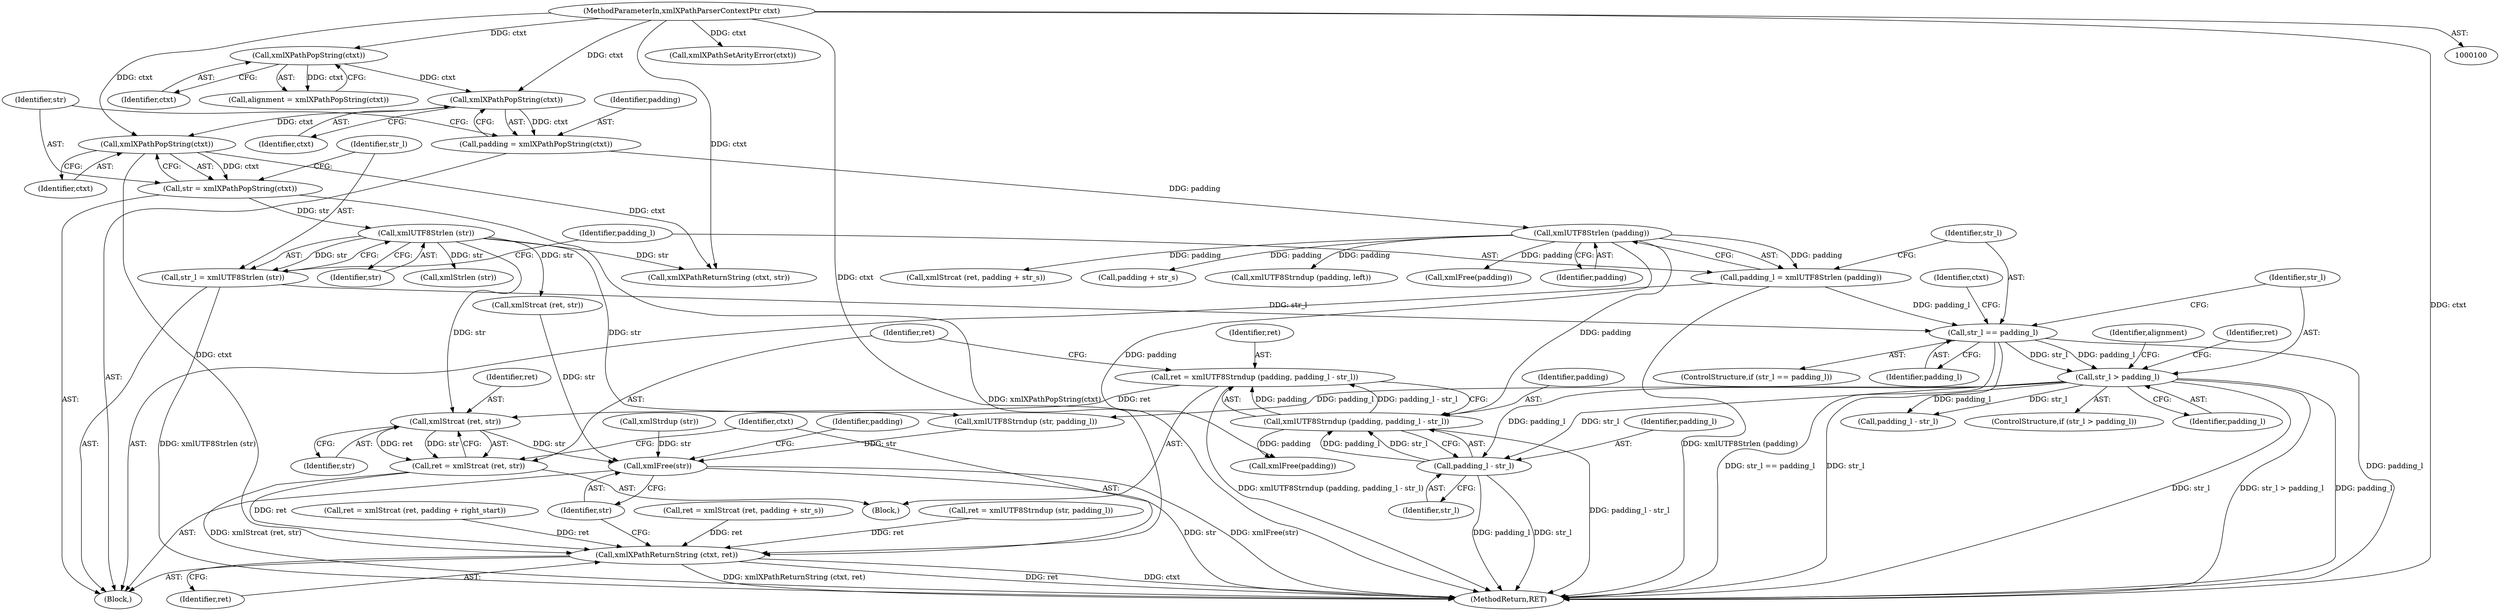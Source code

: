 digraph "0_Chrome_96dbafe288dbe2f0cc45fa3c39daf6d0c37acbab_8@integer" {
"1000182" [label="(Call,ret = xmlUTF8Strndup (padding, padding_l - str_l))"];
"1000184" [label="(Call,xmlUTF8Strndup (padding, padding_l - str_l))"];
"1000148" [label="(Call,xmlUTF8Strlen (padding))"];
"1000134" [label="(Call,padding = xmlXPathPopString(ctxt))"];
"1000136" [label="(Call,xmlXPathPopString(ctxt))"];
"1000128" [label="(Call,xmlXPathPopString(ctxt))"];
"1000101" [label="(MethodParameterIn,xmlXPathParserContextPtr ctxt)"];
"1000186" [label="(Call,padding_l - str_l)"];
"1000164" [label="(Call,str_l > padding_l)"];
"1000151" [label="(Call,str_l == padding_l)"];
"1000142" [label="(Call,str_l = xmlUTF8Strlen (str))"];
"1000144" [label="(Call,xmlUTF8Strlen (str))"];
"1000138" [label="(Call,str = xmlXPathPopString(ctxt))"];
"1000140" [label="(Call,xmlXPathPopString(ctxt))"];
"1000146" [label="(Call,padding_l = xmlUTF8Strlen (padding))"];
"1000191" [label="(Call,xmlStrcat (ret, str))"];
"1000189" [label="(Call,ret = xmlStrcat (ret, str))"];
"1000253" [label="(Call,xmlXPathReturnString (ctxt, ret))"];
"1000256" [label="(Call,xmlFree(str))"];
"1000129" [label="(Identifier,ctxt)"];
"1000189" [label="(Call,ret = xmlStrcat (ret, str))"];
"1000143" [label="(Identifier,str_l)"];
"1000136" [label="(Call,xmlXPathPopString(ctxt))"];
"1000191" [label="(Call,xmlStrcat (ret, str))"];
"1000186" [label="(Call,padding_l - str_l)"];
"1000163" [label="(ControlStructure,if (str_l > padding_l))"];
"1000150" [label="(ControlStructure,if (str_l == padding_l))"];
"1000169" [label="(Identifier,ret)"];
"1000164" [label="(Call,str_l > padding_l)"];
"1000152" [label="(Identifier,str_l)"];
"1000128" [label="(Call,xmlXPathPopString(ctxt))"];
"1000258" [label="(Call,xmlFree(padding))"];
"1000170" [label="(Call,xmlUTF8Strndup (str, padding_l))"];
"1000182" [label="(Call,ret = xmlUTF8Strndup (padding, padding_l - str_l))"];
"1000134" [label="(Call,padding = xmlXPathPopString(ctxt))"];
"1000119" [label="(Call,xmlXPathSetArityError(ctxt))"];
"1000166" [label="(Identifier,padding_l)"];
"1000156" [label="(Identifier,ctxt)"];
"1000126" [label="(Call,alignment = xmlXPathPopString(ctxt))"];
"1000187" [label="(Identifier,padding_l)"];
"1000142" [label="(Call,str_l = xmlUTF8Strlen (str))"];
"1000153" [label="(Identifier,padding_l)"];
"1000165" [label="(Identifier,str_l)"];
"1000144" [label="(Call,xmlUTF8Strlen (str))"];
"1000228" [label="(Call,ret = xmlStrcat (ret, padding + right_start))"];
"1000206" [label="(Call,padding_l - str_l)"];
"1000192" [label="(Identifier,ret)"];
"1000250" [label="(Call,padding + str_s)"];
"1000218" [label="(Call,xmlStrcat (ret, str))"];
"1000141" [label="(Identifier,ctxt)"];
"1000135" [label="(Identifier,padding)"];
"1000188" [label="(Identifier,str_l)"];
"1000255" [label="(Identifier,ret)"];
"1000184" [label="(Call,xmlUTF8Strndup (padding, padding_l - str_l))"];
"1000254" [label="(Identifier,ctxt)"];
"1000148" [label="(Call,xmlUTF8Strlen (padding))"];
"1000183" [label="(Identifier,ret)"];
"1000137" [label="(Identifier,ctxt)"];
"1000155" [label="(Call,xmlXPathReturnString (ctxt, str))"];
"1000246" [label="(Call,ret = xmlStrcat (ret, padding + str_s))"];
"1000213" [label="(Call,xmlUTF8Strndup (padding, left))"];
"1000181" [label="(Block,)"];
"1000244" [label="(Call,xmlStrdup (str))"];
"1000190" [label="(Identifier,ret)"];
"1000140" [label="(Call,xmlXPathPopString(ctxt))"];
"1000158" [label="(Call,xmlFree(padding))"];
"1000168" [label="(Call,ret = xmlUTF8Strndup (str, padding_l))"];
"1000185" [label="(Identifier,padding)"];
"1000101" [label="(MethodParameterIn,xmlXPathParserContextPtr ctxt)"];
"1000253" [label="(Call,xmlXPathReturnString (ctxt, ret))"];
"1000138" [label="(Call,str = xmlXPathPopString(ctxt))"];
"1000146" [label="(Call,padding_l = xmlUTF8Strlen (padding))"];
"1000103" [label="(Block,)"];
"1000257" [label="(Identifier,str)"];
"1000149" [label="(Identifier,padding)"];
"1000256" [label="(Call,xmlFree(str))"];
"1000259" [label="(Identifier,padding)"];
"1000193" [label="(Identifier,str)"];
"1000262" [label="(MethodReturn,RET)"];
"1000151" [label="(Call,str_l == padding_l)"];
"1000139" [label="(Identifier,str)"];
"1000147" [label="(Identifier,padding_l)"];
"1000177" [label="(Identifier,alignment)"];
"1000248" [label="(Call,xmlStrcat (ret, padding + str_s))"];
"1000240" [label="(Call,xmlStrlen (str))"];
"1000145" [label="(Identifier,str)"];
"1000182" -> "1000181"  [label="AST: "];
"1000182" -> "1000184"  [label="CFG: "];
"1000183" -> "1000182"  [label="AST: "];
"1000184" -> "1000182"  [label="AST: "];
"1000190" -> "1000182"  [label="CFG: "];
"1000182" -> "1000262"  [label="DDG: xmlUTF8Strndup (padding, padding_l - str_l)"];
"1000184" -> "1000182"  [label="DDG: padding"];
"1000184" -> "1000182"  [label="DDG: padding_l - str_l"];
"1000182" -> "1000191"  [label="DDG: ret"];
"1000184" -> "1000186"  [label="CFG: "];
"1000185" -> "1000184"  [label="AST: "];
"1000186" -> "1000184"  [label="AST: "];
"1000184" -> "1000262"  [label="DDG: padding_l - str_l"];
"1000148" -> "1000184"  [label="DDG: padding"];
"1000186" -> "1000184"  [label="DDG: padding_l"];
"1000186" -> "1000184"  [label="DDG: str_l"];
"1000184" -> "1000258"  [label="DDG: padding"];
"1000148" -> "1000146"  [label="AST: "];
"1000148" -> "1000149"  [label="CFG: "];
"1000149" -> "1000148"  [label="AST: "];
"1000146" -> "1000148"  [label="CFG: "];
"1000148" -> "1000146"  [label="DDG: padding"];
"1000134" -> "1000148"  [label="DDG: padding"];
"1000148" -> "1000158"  [label="DDG: padding"];
"1000148" -> "1000213"  [label="DDG: padding"];
"1000148" -> "1000248"  [label="DDG: padding"];
"1000148" -> "1000250"  [label="DDG: padding"];
"1000148" -> "1000258"  [label="DDG: padding"];
"1000134" -> "1000103"  [label="AST: "];
"1000134" -> "1000136"  [label="CFG: "];
"1000135" -> "1000134"  [label="AST: "];
"1000136" -> "1000134"  [label="AST: "];
"1000139" -> "1000134"  [label="CFG: "];
"1000136" -> "1000134"  [label="DDG: ctxt"];
"1000136" -> "1000137"  [label="CFG: "];
"1000137" -> "1000136"  [label="AST: "];
"1000128" -> "1000136"  [label="DDG: ctxt"];
"1000101" -> "1000136"  [label="DDG: ctxt"];
"1000136" -> "1000140"  [label="DDG: ctxt"];
"1000128" -> "1000126"  [label="AST: "];
"1000128" -> "1000129"  [label="CFG: "];
"1000129" -> "1000128"  [label="AST: "];
"1000126" -> "1000128"  [label="CFG: "];
"1000128" -> "1000126"  [label="DDG: ctxt"];
"1000101" -> "1000128"  [label="DDG: ctxt"];
"1000101" -> "1000100"  [label="AST: "];
"1000101" -> "1000262"  [label="DDG: ctxt"];
"1000101" -> "1000119"  [label="DDG: ctxt"];
"1000101" -> "1000140"  [label="DDG: ctxt"];
"1000101" -> "1000155"  [label="DDG: ctxt"];
"1000101" -> "1000253"  [label="DDG: ctxt"];
"1000186" -> "1000188"  [label="CFG: "];
"1000187" -> "1000186"  [label="AST: "];
"1000188" -> "1000186"  [label="AST: "];
"1000186" -> "1000262"  [label="DDG: str_l"];
"1000186" -> "1000262"  [label="DDG: padding_l"];
"1000164" -> "1000186"  [label="DDG: padding_l"];
"1000164" -> "1000186"  [label="DDG: str_l"];
"1000164" -> "1000163"  [label="AST: "];
"1000164" -> "1000166"  [label="CFG: "];
"1000165" -> "1000164"  [label="AST: "];
"1000166" -> "1000164"  [label="AST: "];
"1000169" -> "1000164"  [label="CFG: "];
"1000177" -> "1000164"  [label="CFG: "];
"1000164" -> "1000262"  [label="DDG: str_l > padding_l"];
"1000164" -> "1000262"  [label="DDG: padding_l"];
"1000164" -> "1000262"  [label="DDG: str_l"];
"1000151" -> "1000164"  [label="DDG: str_l"];
"1000151" -> "1000164"  [label="DDG: padding_l"];
"1000164" -> "1000170"  [label="DDG: padding_l"];
"1000164" -> "1000206"  [label="DDG: padding_l"];
"1000164" -> "1000206"  [label="DDG: str_l"];
"1000151" -> "1000150"  [label="AST: "];
"1000151" -> "1000153"  [label="CFG: "];
"1000152" -> "1000151"  [label="AST: "];
"1000153" -> "1000151"  [label="AST: "];
"1000156" -> "1000151"  [label="CFG: "];
"1000165" -> "1000151"  [label="CFG: "];
"1000151" -> "1000262"  [label="DDG: str_l == padding_l"];
"1000151" -> "1000262"  [label="DDG: str_l"];
"1000151" -> "1000262"  [label="DDG: padding_l"];
"1000142" -> "1000151"  [label="DDG: str_l"];
"1000146" -> "1000151"  [label="DDG: padding_l"];
"1000142" -> "1000103"  [label="AST: "];
"1000142" -> "1000144"  [label="CFG: "];
"1000143" -> "1000142"  [label="AST: "];
"1000144" -> "1000142"  [label="AST: "];
"1000147" -> "1000142"  [label="CFG: "];
"1000142" -> "1000262"  [label="DDG: xmlUTF8Strlen (str)"];
"1000144" -> "1000142"  [label="DDG: str"];
"1000144" -> "1000145"  [label="CFG: "];
"1000145" -> "1000144"  [label="AST: "];
"1000138" -> "1000144"  [label="DDG: str"];
"1000144" -> "1000155"  [label="DDG: str"];
"1000144" -> "1000170"  [label="DDG: str"];
"1000144" -> "1000191"  [label="DDG: str"];
"1000144" -> "1000218"  [label="DDG: str"];
"1000144" -> "1000240"  [label="DDG: str"];
"1000138" -> "1000103"  [label="AST: "];
"1000138" -> "1000140"  [label="CFG: "];
"1000139" -> "1000138"  [label="AST: "];
"1000140" -> "1000138"  [label="AST: "];
"1000143" -> "1000138"  [label="CFG: "];
"1000138" -> "1000262"  [label="DDG: xmlXPathPopString(ctxt)"];
"1000140" -> "1000138"  [label="DDG: ctxt"];
"1000140" -> "1000141"  [label="CFG: "];
"1000141" -> "1000140"  [label="AST: "];
"1000140" -> "1000155"  [label="DDG: ctxt"];
"1000140" -> "1000253"  [label="DDG: ctxt"];
"1000146" -> "1000103"  [label="AST: "];
"1000147" -> "1000146"  [label="AST: "];
"1000152" -> "1000146"  [label="CFG: "];
"1000146" -> "1000262"  [label="DDG: xmlUTF8Strlen (padding)"];
"1000191" -> "1000189"  [label="AST: "];
"1000191" -> "1000193"  [label="CFG: "];
"1000192" -> "1000191"  [label="AST: "];
"1000193" -> "1000191"  [label="AST: "];
"1000189" -> "1000191"  [label="CFG: "];
"1000191" -> "1000189"  [label="DDG: ret"];
"1000191" -> "1000189"  [label="DDG: str"];
"1000191" -> "1000256"  [label="DDG: str"];
"1000189" -> "1000181"  [label="AST: "];
"1000190" -> "1000189"  [label="AST: "];
"1000254" -> "1000189"  [label="CFG: "];
"1000189" -> "1000262"  [label="DDG: xmlStrcat (ret, str)"];
"1000189" -> "1000253"  [label="DDG: ret"];
"1000253" -> "1000103"  [label="AST: "];
"1000253" -> "1000255"  [label="CFG: "];
"1000254" -> "1000253"  [label="AST: "];
"1000255" -> "1000253"  [label="AST: "];
"1000257" -> "1000253"  [label="CFG: "];
"1000253" -> "1000262"  [label="DDG: xmlXPathReturnString (ctxt, ret)"];
"1000253" -> "1000262"  [label="DDG: ret"];
"1000253" -> "1000262"  [label="DDG: ctxt"];
"1000228" -> "1000253"  [label="DDG: ret"];
"1000246" -> "1000253"  [label="DDG: ret"];
"1000168" -> "1000253"  [label="DDG: ret"];
"1000256" -> "1000103"  [label="AST: "];
"1000256" -> "1000257"  [label="CFG: "];
"1000257" -> "1000256"  [label="AST: "];
"1000259" -> "1000256"  [label="CFG: "];
"1000256" -> "1000262"  [label="DDG: str"];
"1000256" -> "1000262"  [label="DDG: xmlFree(str)"];
"1000244" -> "1000256"  [label="DDG: str"];
"1000218" -> "1000256"  [label="DDG: str"];
"1000170" -> "1000256"  [label="DDG: str"];
}
